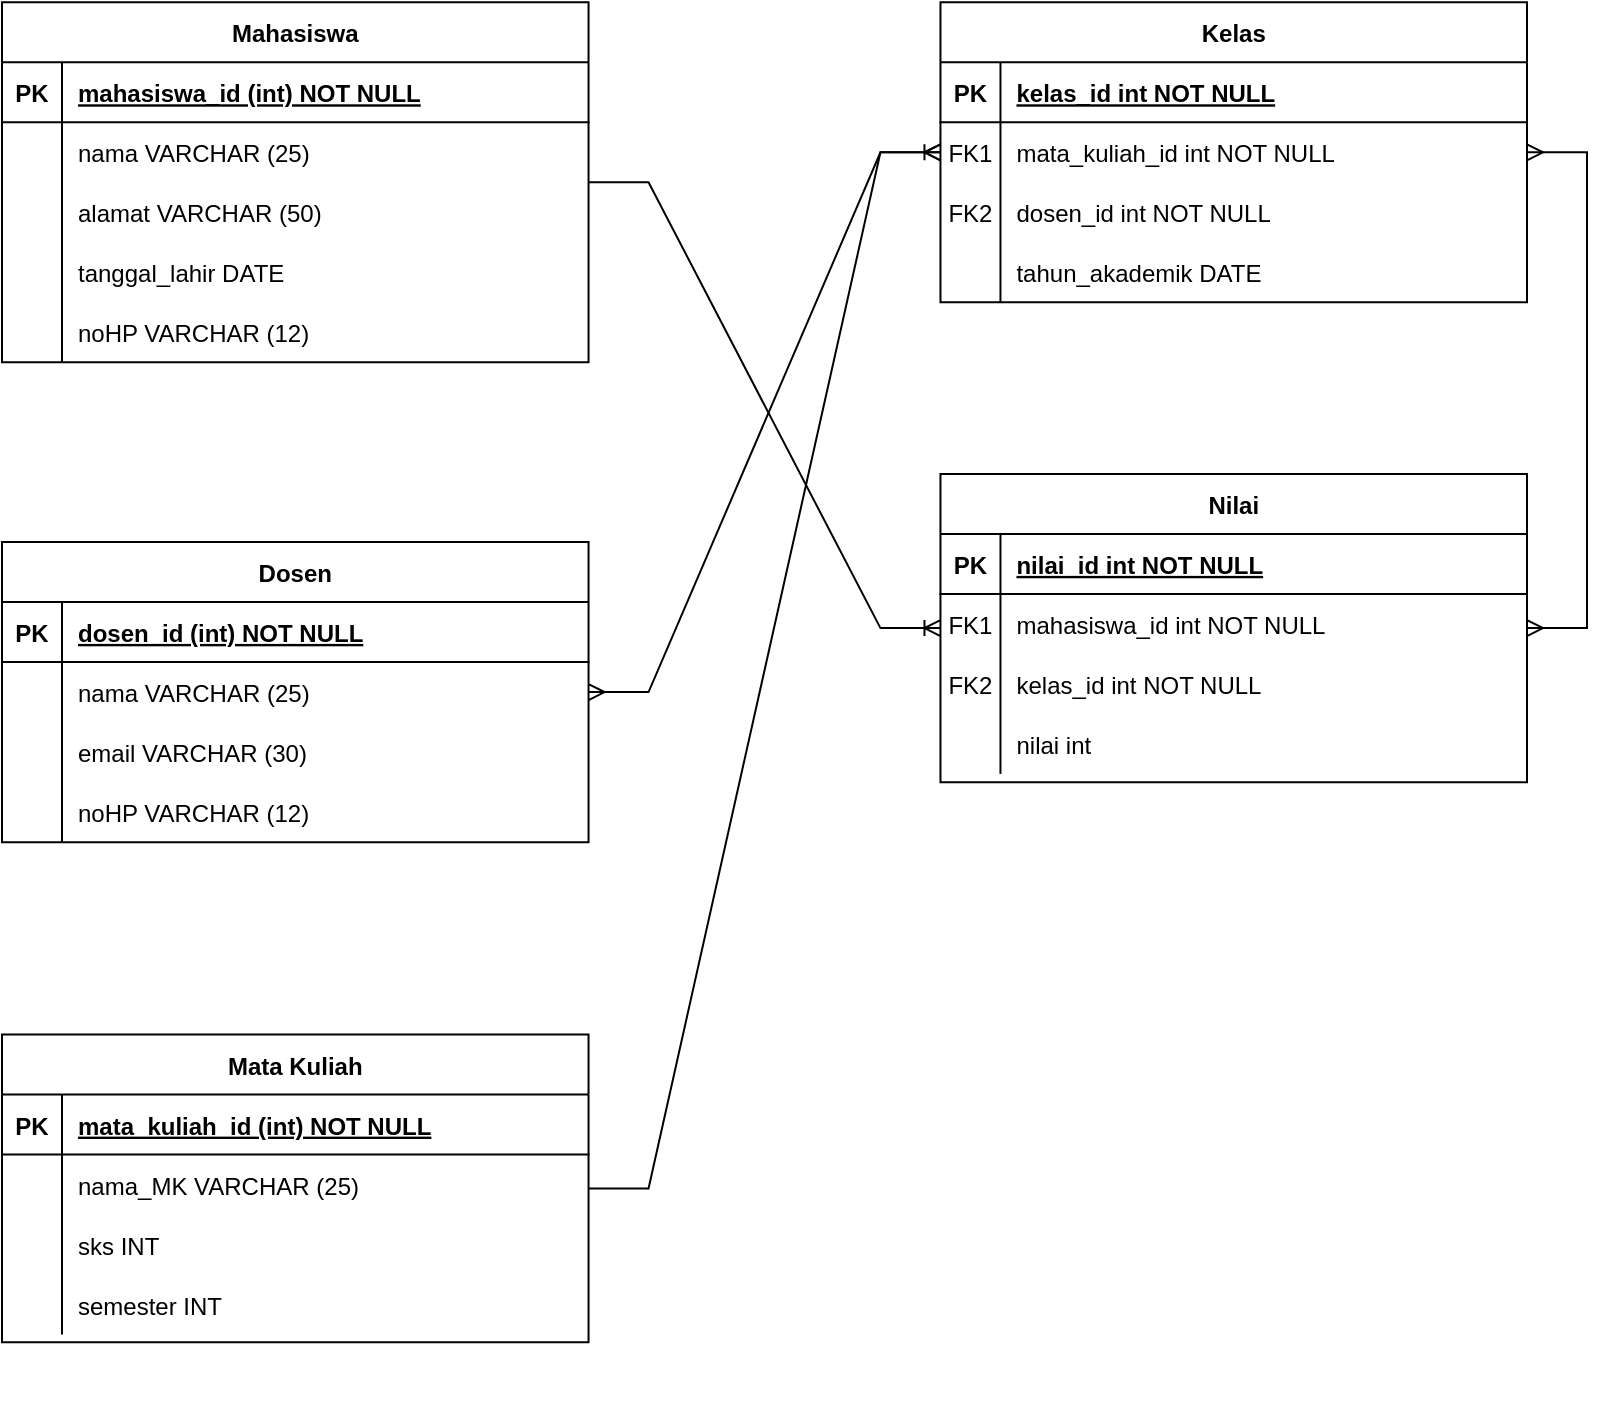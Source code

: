 <mxfile version="27.0.3">
  <diagram id="R2lEEEUBdFMjLlhIrx00" name="Page-1">
    <mxGraphModel dx="1303" dy="718" grid="1" gridSize="10" guides="1" tooltips="1" connect="1" arrows="1" fold="1" page="1" pageScale="1" pageWidth="850" pageHeight="1100" math="0" shadow="0" extFonts="Permanent Marker^https://fonts.googleapis.com/css?family=Permanent+Marker">
      <root>
        <mxCell id="0" />
        <mxCell id="1" parent="0" />
        <mxCell id="jT86jHlQjgebIUWQx6Aq-87" value="" style="group" vertex="1" connectable="0" parent="1">
          <mxGeometry x="40" y="39.15" width="762.5" height="703.85" as="geometry" />
        </mxCell>
        <mxCell id="C-vyLk0tnHw3VtMMgP7b-2" value="Kelas" style="shape=table;startSize=30;container=1;collapsible=1;childLayout=tableLayout;fixedRows=1;rowLines=0;fontStyle=1;align=center;resizeLast=1;" parent="jT86jHlQjgebIUWQx6Aq-87" vertex="1">
          <mxGeometry x="469.23" width="293.27" height="150" as="geometry" />
        </mxCell>
        <mxCell id="C-vyLk0tnHw3VtMMgP7b-3" value="" style="shape=partialRectangle;collapsible=0;dropTarget=0;pointerEvents=0;fillColor=none;points=[[0,0.5],[1,0.5]];portConstraint=eastwest;top=0;left=0;right=0;bottom=1;" parent="C-vyLk0tnHw3VtMMgP7b-2" vertex="1">
          <mxGeometry y="30" width="293.27" height="30" as="geometry" />
        </mxCell>
        <mxCell id="C-vyLk0tnHw3VtMMgP7b-4" value="PK" style="shape=partialRectangle;overflow=hidden;connectable=0;fillColor=none;top=0;left=0;bottom=0;right=0;fontStyle=1;" parent="C-vyLk0tnHw3VtMMgP7b-3" vertex="1">
          <mxGeometry width="30" height="30" as="geometry">
            <mxRectangle width="30" height="30" as="alternateBounds" />
          </mxGeometry>
        </mxCell>
        <mxCell id="C-vyLk0tnHw3VtMMgP7b-5" value="kelas_id int NOT NULL " style="shape=partialRectangle;overflow=hidden;connectable=0;fillColor=none;top=0;left=0;bottom=0;right=0;align=left;spacingLeft=6;fontStyle=5;" parent="C-vyLk0tnHw3VtMMgP7b-3" vertex="1">
          <mxGeometry x="30" width="263.27" height="30" as="geometry">
            <mxRectangle width="263.27" height="30" as="alternateBounds" />
          </mxGeometry>
        </mxCell>
        <mxCell id="C-vyLk0tnHw3VtMMgP7b-6" value="" style="shape=partialRectangle;collapsible=0;dropTarget=0;pointerEvents=0;fillColor=none;points=[[0,0.5],[1,0.5]];portConstraint=eastwest;top=0;left=0;right=0;bottom=0;" parent="C-vyLk0tnHw3VtMMgP7b-2" vertex="1">
          <mxGeometry y="60" width="293.27" height="30" as="geometry" />
        </mxCell>
        <mxCell id="C-vyLk0tnHw3VtMMgP7b-7" value="FK1" style="shape=partialRectangle;overflow=hidden;connectable=0;fillColor=none;top=0;left=0;bottom=0;right=0;" parent="C-vyLk0tnHw3VtMMgP7b-6" vertex="1">
          <mxGeometry width="30" height="30" as="geometry">
            <mxRectangle width="30" height="30" as="alternateBounds" />
          </mxGeometry>
        </mxCell>
        <mxCell id="C-vyLk0tnHw3VtMMgP7b-8" value="mata_kuliah_id int NOT NULL" style="shape=partialRectangle;overflow=hidden;connectable=0;fillColor=none;top=0;left=0;bottom=0;right=0;align=left;spacingLeft=6;" parent="C-vyLk0tnHw3VtMMgP7b-6" vertex="1">
          <mxGeometry x="30" width="263.27" height="30" as="geometry">
            <mxRectangle width="263.27" height="30" as="alternateBounds" />
          </mxGeometry>
        </mxCell>
        <mxCell id="C-vyLk0tnHw3VtMMgP7b-9" value="" style="shape=partialRectangle;collapsible=0;dropTarget=0;pointerEvents=0;fillColor=none;points=[[0,0.5],[1,0.5]];portConstraint=eastwest;top=0;left=0;right=0;bottom=0;" parent="C-vyLk0tnHw3VtMMgP7b-2" vertex="1">
          <mxGeometry y="90" width="293.27" height="30" as="geometry" />
        </mxCell>
        <mxCell id="C-vyLk0tnHw3VtMMgP7b-10" value="FK2" style="shape=partialRectangle;overflow=hidden;connectable=0;fillColor=none;top=0;left=0;bottom=0;right=0;" parent="C-vyLk0tnHw3VtMMgP7b-9" vertex="1">
          <mxGeometry width="30" height="30" as="geometry">
            <mxRectangle width="30" height="30" as="alternateBounds" />
          </mxGeometry>
        </mxCell>
        <mxCell id="C-vyLk0tnHw3VtMMgP7b-11" value="dosen_id int NOT NULL" style="shape=partialRectangle;overflow=hidden;connectable=0;fillColor=none;top=0;left=0;bottom=0;right=0;align=left;spacingLeft=6;" parent="C-vyLk0tnHw3VtMMgP7b-9" vertex="1">
          <mxGeometry x="30" width="263.27" height="30" as="geometry">
            <mxRectangle width="263.27" height="30" as="alternateBounds" />
          </mxGeometry>
        </mxCell>
        <mxCell id="jT86jHlQjgebIUWQx6Aq-54" value="" style="shape=partialRectangle;collapsible=0;dropTarget=0;pointerEvents=0;fillColor=none;points=[[0,0.5],[1,0.5]];portConstraint=eastwest;top=0;left=0;right=0;bottom=0;" vertex="1" parent="C-vyLk0tnHw3VtMMgP7b-2">
          <mxGeometry y="120" width="293.27" height="30" as="geometry" />
        </mxCell>
        <mxCell id="jT86jHlQjgebIUWQx6Aq-55" value="" style="shape=partialRectangle;overflow=hidden;connectable=0;fillColor=none;top=0;left=0;bottom=0;right=0;" vertex="1" parent="jT86jHlQjgebIUWQx6Aq-54">
          <mxGeometry width="30" height="30" as="geometry">
            <mxRectangle width="30" height="30" as="alternateBounds" />
          </mxGeometry>
        </mxCell>
        <mxCell id="jT86jHlQjgebIUWQx6Aq-56" value="tahun_akademik DATE" style="shape=partialRectangle;overflow=hidden;connectable=0;fillColor=none;top=0;left=0;bottom=0;right=0;align=left;spacingLeft=6;" vertex="1" parent="jT86jHlQjgebIUWQx6Aq-54">
          <mxGeometry x="30" width="263.27" height="30" as="geometry">
            <mxRectangle width="263.27" height="30" as="alternateBounds" />
          </mxGeometry>
        </mxCell>
        <mxCell id="C-vyLk0tnHw3VtMMgP7b-23" value="Mahasiswa" style="shape=table;startSize=30;container=1;collapsible=1;childLayout=tableLayout;fixedRows=1;rowLines=0;fontStyle=1;align=center;resizeLast=1;" parent="jT86jHlQjgebIUWQx6Aq-87" vertex="1">
          <mxGeometry width="293.27" height="180" as="geometry" />
        </mxCell>
        <mxCell id="C-vyLk0tnHw3VtMMgP7b-24" value="" style="shape=partialRectangle;collapsible=0;dropTarget=0;pointerEvents=0;fillColor=none;points=[[0,0.5],[1,0.5]];portConstraint=eastwest;top=0;left=0;right=0;bottom=1;" parent="C-vyLk0tnHw3VtMMgP7b-23" vertex="1">
          <mxGeometry y="30" width="293.27" height="30" as="geometry" />
        </mxCell>
        <mxCell id="C-vyLk0tnHw3VtMMgP7b-25" value="PK" style="shape=partialRectangle;overflow=hidden;connectable=0;fillColor=none;top=0;left=0;bottom=0;right=0;fontStyle=1;" parent="C-vyLk0tnHw3VtMMgP7b-24" vertex="1">
          <mxGeometry width="30" height="30" as="geometry">
            <mxRectangle width="30" height="30" as="alternateBounds" />
          </mxGeometry>
        </mxCell>
        <mxCell id="C-vyLk0tnHw3VtMMgP7b-26" value="mahasiswa_id (int) NOT NULL" style="shape=partialRectangle;overflow=hidden;connectable=0;fillColor=none;top=0;left=0;bottom=0;right=0;align=left;spacingLeft=6;fontStyle=5;" parent="C-vyLk0tnHw3VtMMgP7b-24" vertex="1">
          <mxGeometry x="30" width="263.27" height="30" as="geometry">
            <mxRectangle width="263.27" height="30" as="alternateBounds" />
          </mxGeometry>
        </mxCell>
        <mxCell id="C-vyLk0tnHw3VtMMgP7b-27" value="" style="shape=partialRectangle;collapsible=0;dropTarget=0;pointerEvents=0;fillColor=none;points=[[0,0.5],[1,0.5]];portConstraint=eastwest;top=0;left=0;right=0;bottom=0;" parent="C-vyLk0tnHw3VtMMgP7b-23" vertex="1">
          <mxGeometry y="60" width="293.27" height="30" as="geometry" />
        </mxCell>
        <mxCell id="C-vyLk0tnHw3VtMMgP7b-28" value="" style="shape=partialRectangle;overflow=hidden;connectable=0;fillColor=none;top=0;left=0;bottom=0;right=0;" parent="C-vyLk0tnHw3VtMMgP7b-27" vertex="1">
          <mxGeometry width="30" height="30" as="geometry">
            <mxRectangle width="30" height="30" as="alternateBounds" />
          </mxGeometry>
        </mxCell>
        <mxCell id="C-vyLk0tnHw3VtMMgP7b-29" value="nama VARCHAR (25) " style="shape=partialRectangle;overflow=hidden;connectable=0;fillColor=none;top=0;left=0;bottom=0;right=0;align=left;spacingLeft=6;" parent="C-vyLk0tnHw3VtMMgP7b-27" vertex="1">
          <mxGeometry x="30" width="263.27" height="30" as="geometry">
            <mxRectangle width="263.27" height="30" as="alternateBounds" />
          </mxGeometry>
        </mxCell>
        <mxCell id="jT86jHlQjgebIUWQx6Aq-33" value="" style="shape=partialRectangle;collapsible=0;dropTarget=0;pointerEvents=0;fillColor=none;points=[[0,0.5],[1,0.5]];portConstraint=eastwest;top=0;left=0;right=0;bottom=0;" vertex="1" parent="C-vyLk0tnHw3VtMMgP7b-23">
          <mxGeometry y="90" width="293.27" height="30" as="geometry" />
        </mxCell>
        <mxCell id="jT86jHlQjgebIUWQx6Aq-34" value="" style="shape=partialRectangle;overflow=hidden;connectable=0;fillColor=none;top=0;left=0;bottom=0;right=0;" vertex="1" parent="jT86jHlQjgebIUWQx6Aq-33">
          <mxGeometry width="30" height="30" as="geometry">
            <mxRectangle width="30" height="30" as="alternateBounds" />
          </mxGeometry>
        </mxCell>
        <mxCell id="jT86jHlQjgebIUWQx6Aq-35" value="alamat VARCHAR (50)" style="shape=partialRectangle;overflow=hidden;connectable=0;fillColor=none;top=0;left=0;bottom=0;right=0;align=left;spacingLeft=6;" vertex="1" parent="jT86jHlQjgebIUWQx6Aq-33">
          <mxGeometry x="30" width="263.27" height="30" as="geometry">
            <mxRectangle width="263.27" height="30" as="alternateBounds" />
          </mxGeometry>
        </mxCell>
        <mxCell id="jT86jHlQjgebIUWQx6Aq-36" value="" style="shape=partialRectangle;collapsible=0;dropTarget=0;pointerEvents=0;fillColor=none;points=[[0,0.5],[1,0.5]];portConstraint=eastwest;top=0;left=0;right=0;bottom=0;" vertex="1" parent="C-vyLk0tnHw3VtMMgP7b-23">
          <mxGeometry y="120" width="293.27" height="30" as="geometry" />
        </mxCell>
        <mxCell id="jT86jHlQjgebIUWQx6Aq-37" value="" style="shape=partialRectangle;overflow=hidden;connectable=0;fillColor=none;top=0;left=0;bottom=0;right=0;" vertex="1" parent="jT86jHlQjgebIUWQx6Aq-36">
          <mxGeometry width="30" height="30" as="geometry">
            <mxRectangle width="30" height="30" as="alternateBounds" />
          </mxGeometry>
        </mxCell>
        <mxCell id="jT86jHlQjgebIUWQx6Aq-38" value="tanggal_lahir DATE" style="shape=partialRectangle;overflow=hidden;connectable=0;fillColor=none;top=0;left=0;bottom=0;right=0;align=left;spacingLeft=6;" vertex="1" parent="jT86jHlQjgebIUWQx6Aq-36">
          <mxGeometry x="30" width="263.27" height="30" as="geometry">
            <mxRectangle width="263.27" height="30" as="alternateBounds" />
          </mxGeometry>
        </mxCell>
        <mxCell id="jT86jHlQjgebIUWQx6Aq-39" value="" style="shape=partialRectangle;collapsible=0;dropTarget=0;pointerEvents=0;fillColor=none;points=[[0,0.5],[1,0.5]];portConstraint=eastwest;top=0;left=0;right=0;bottom=0;" vertex="1" parent="C-vyLk0tnHw3VtMMgP7b-23">
          <mxGeometry y="150" width="293.27" height="30" as="geometry" />
        </mxCell>
        <mxCell id="jT86jHlQjgebIUWQx6Aq-40" value="" style="shape=partialRectangle;overflow=hidden;connectable=0;fillColor=none;top=0;left=0;bottom=0;right=0;" vertex="1" parent="jT86jHlQjgebIUWQx6Aq-39">
          <mxGeometry width="30" height="30" as="geometry">
            <mxRectangle width="30" height="30" as="alternateBounds" />
          </mxGeometry>
        </mxCell>
        <mxCell id="jT86jHlQjgebIUWQx6Aq-41" value="noHP VARCHAR (12)" style="shape=partialRectangle;overflow=hidden;connectable=0;fillColor=none;top=0;left=0;bottom=0;right=0;align=left;spacingLeft=6;" vertex="1" parent="jT86jHlQjgebIUWQx6Aq-39">
          <mxGeometry x="30" width="263.27" height="30" as="geometry">
            <mxRectangle width="263.27" height="30" as="alternateBounds" />
          </mxGeometry>
        </mxCell>
        <mxCell id="jT86jHlQjgebIUWQx6Aq-1" value="Dosen" style="shape=table;startSize=30;container=1;collapsible=1;childLayout=tableLayout;fixedRows=1;rowLines=0;fontStyle=1;align=center;resizeLast=1;" vertex="1" parent="jT86jHlQjgebIUWQx6Aq-87">
          <mxGeometry y="269.81" width="293.27" height="150.19" as="geometry" />
        </mxCell>
        <mxCell id="jT86jHlQjgebIUWQx6Aq-2" value="" style="shape=partialRectangle;collapsible=0;dropTarget=0;pointerEvents=0;fillColor=none;points=[[0,0.5],[1,0.5]];portConstraint=eastwest;top=0;left=0;right=0;bottom=1;" vertex="1" parent="jT86jHlQjgebIUWQx6Aq-1">
          <mxGeometry y="30" width="293.27" height="30" as="geometry" />
        </mxCell>
        <mxCell id="jT86jHlQjgebIUWQx6Aq-3" value="PK" style="shape=partialRectangle;overflow=hidden;connectable=0;fillColor=none;top=0;left=0;bottom=0;right=0;fontStyle=1;" vertex="1" parent="jT86jHlQjgebIUWQx6Aq-2">
          <mxGeometry width="30" height="30" as="geometry">
            <mxRectangle width="30" height="30" as="alternateBounds" />
          </mxGeometry>
        </mxCell>
        <mxCell id="jT86jHlQjgebIUWQx6Aq-4" value="dosen_id (int) NOT NULL" style="shape=partialRectangle;overflow=hidden;connectable=0;fillColor=none;top=0;left=0;bottom=0;right=0;align=left;spacingLeft=6;fontStyle=5;" vertex="1" parent="jT86jHlQjgebIUWQx6Aq-2">
          <mxGeometry x="30" width="263.27" height="30" as="geometry">
            <mxRectangle width="263.27" height="30" as="alternateBounds" />
          </mxGeometry>
        </mxCell>
        <mxCell id="jT86jHlQjgebIUWQx6Aq-5" value="" style="shape=partialRectangle;collapsible=0;dropTarget=0;pointerEvents=0;fillColor=none;points=[[0,0.5],[1,0.5]];portConstraint=eastwest;top=0;left=0;right=0;bottom=0;" vertex="1" parent="jT86jHlQjgebIUWQx6Aq-1">
          <mxGeometry y="60" width="293.27" height="30" as="geometry" />
        </mxCell>
        <mxCell id="jT86jHlQjgebIUWQx6Aq-6" value="" style="shape=partialRectangle;overflow=hidden;connectable=0;fillColor=none;top=0;left=0;bottom=0;right=0;" vertex="1" parent="jT86jHlQjgebIUWQx6Aq-5">
          <mxGeometry width="30" height="30" as="geometry">
            <mxRectangle width="30" height="30" as="alternateBounds" />
          </mxGeometry>
        </mxCell>
        <mxCell id="jT86jHlQjgebIUWQx6Aq-7" value="nama VARCHAR (25) " style="shape=partialRectangle;overflow=hidden;connectable=0;fillColor=none;top=0;left=0;bottom=0;right=0;align=left;spacingLeft=6;" vertex="1" parent="jT86jHlQjgebIUWQx6Aq-5">
          <mxGeometry x="30" width="263.27" height="30" as="geometry">
            <mxRectangle width="263.27" height="30" as="alternateBounds" />
          </mxGeometry>
        </mxCell>
        <mxCell id="jT86jHlQjgebIUWQx6Aq-42" value="" style="shape=partialRectangle;collapsible=0;dropTarget=0;pointerEvents=0;fillColor=none;points=[[0,0.5],[1,0.5]];portConstraint=eastwest;top=0;left=0;right=0;bottom=0;" vertex="1" parent="jT86jHlQjgebIUWQx6Aq-1">
          <mxGeometry y="90" width="293.27" height="30" as="geometry" />
        </mxCell>
        <mxCell id="jT86jHlQjgebIUWQx6Aq-43" value="" style="shape=partialRectangle;overflow=hidden;connectable=0;fillColor=none;top=0;left=0;bottom=0;right=0;" vertex="1" parent="jT86jHlQjgebIUWQx6Aq-42">
          <mxGeometry width="30" height="30" as="geometry">
            <mxRectangle width="30" height="30" as="alternateBounds" />
          </mxGeometry>
        </mxCell>
        <mxCell id="jT86jHlQjgebIUWQx6Aq-44" value="email VARCHAR (30) " style="shape=partialRectangle;overflow=hidden;connectable=0;fillColor=none;top=0;left=0;bottom=0;right=0;align=left;spacingLeft=6;" vertex="1" parent="jT86jHlQjgebIUWQx6Aq-42">
          <mxGeometry x="30" width="263.27" height="30" as="geometry">
            <mxRectangle width="263.27" height="30" as="alternateBounds" />
          </mxGeometry>
        </mxCell>
        <mxCell id="jT86jHlQjgebIUWQx6Aq-45" value="" style="shape=partialRectangle;collapsible=0;dropTarget=0;pointerEvents=0;fillColor=none;points=[[0,0.5],[1,0.5]];portConstraint=eastwest;top=0;left=0;right=0;bottom=0;" vertex="1" parent="jT86jHlQjgebIUWQx6Aq-1">
          <mxGeometry y="120" width="293.27" height="30" as="geometry" />
        </mxCell>
        <mxCell id="jT86jHlQjgebIUWQx6Aq-46" value="" style="shape=partialRectangle;overflow=hidden;connectable=0;fillColor=none;top=0;left=0;bottom=0;right=0;" vertex="1" parent="jT86jHlQjgebIUWQx6Aq-45">
          <mxGeometry width="30" height="30" as="geometry">
            <mxRectangle width="30" height="30" as="alternateBounds" />
          </mxGeometry>
        </mxCell>
        <mxCell id="jT86jHlQjgebIUWQx6Aq-47" value="noHP VARCHAR (12) " style="shape=partialRectangle;overflow=hidden;connectable=0;fillColor=none;top=0;left=0;bottom=0;right=0;align=left;spacingLeft=6;" vertex="1" parent="jT86jHlQjgebIUWQx6Aq-45">
          <mxGeometry x="30" width="263.27" height="30" as="geometry">
            <mxRectangle width="263.27" height="30" as="alternateBounds" />
          </mxGeometry>
        </mxCell>
        <mxCell id="jT86jHlQjgebIUWQx6Aq-8" value="Mata Kuliah" style="shape=table;startSize=30;container=1;collapsible=1;childLayout=tableLayout;fixedRows=1;rowLines=0;fontStyle=1;align=center;resizeLast=1;" vertex="1" parent="jT86jHlQjgebIUWQx6Aq-87">
          <mxGeometry y="516.16" width="293.27" height="153.84" as="geometry" />
        </mxCell>
        <mxCell id="jT86jHlQjgebIUWQx6Aq-9" value="" style="shape=partialRectangle;collapsible=0;dropTarget=0;pointerEvents=0;fillColor=none;points=[[0,0.5],[1,0.5]];portConstraint=eastwest;top=0;left=0;right=0;bottom=1;" vertex="1" parent="jT86jHlQjgebIUWQx6Aq-8">
          <mxGeometry y="30" width="293.27" height="30" as="geometry" />
        </mxCell>
        <mxCell id="jT86jHlQjgebIUWQx6Aq-10" value="PK" style="shape=partialRectangle;overflow=hidden;connectable=0;fillColor=none;top=0;left=0;bottom=0;right=0;fontStyle=1;" vertex="1" parent="jT86jHlQjgebIUWQx6Aq-9">
          <mxGeometry width="30" height="30" as="geometry">
            <mxRectangle width="30" height="30" as="alternateBounds" />
          </mxGeometry>
        </mxCell>
        <mxCell id="jT86jHlQjgebIUWQx6Aq-11" value="mata_kuliah_id (int) NOT NULL" style="shape=partialRectangle;overflow=hidden;connectable=0;fillColor=none;top=0;left=0;bottom=0;right=0;align=left;spacingLeft=6;fontStyle=5;" vertex="1" parent="jT86jHlQjgebIUWQx6Aq-9">
          <mxGeometry x="30" width="263.27" height="30" as="geometry">
            <mxRectangle width="263.27" height="30" as="alternateBounds" />
          </mxGeometry>
        </mxCell>
        <mxCell id="jT86jHlQjgebIUWQx6Aq-12" value="" style="shape=partialRectangle;collapsible=0;dropTarget=0;pointerEvents=0;fillColor=none;points=[[0,0.5],[1,0.5]];portConstraint=eastwest;top=0;left=0;right=0;bottom=0;" vertex="1" parent="jT86jHlQjgebIUWQx6Aq-8">
          <mxGeometry y="60" width="293.27" height="30" as="geometry" />
        </mxCell>
        <mxCell id="jT86jHlQjgebIUWQx6Aq-13" value="" style="shape=partialRectangle;overflow=hidden;connectable=0;fillColor=none;top=0;left=0;bottom=0;right=0;" vertex="1" parent="jT86jHlQjgebIUWQx6Aq-12">
          <mxGeometry width="30" height="30" as="geometry">
            <mxRectangle width="30" height="30" as="alternateBounds" />
          </mxGeometry>
        </mxCell>
        <mxCell id="jT86jHlQjgebIUWQx6Aq-14" value="nama_MK VARCHAR (25) " style="shape=partialRectangle;overflow=hidden;connectable=0;fillColor=none;top=0;left=0;bottom=0;right=0;align=left;spacingLeft=6;" vertex="1" parent="jT86jHlQjgebIUWQx6Aq-12">
          <mxGeometry x="30" width="263.27" height="30" as="geometry">
            <mxRectangle width="263.27" height="30" as="alternateBounds" />
          </mxGeometry>
        </mxCell>
        <mxCell id="jT86jHlQjgebIUWQx6Aq-48" value="" style="shape=partialRectangle;collapsible=0;dropTarget=0;pointerEvents=0;fillColor=none;points=[[0,0.5],[1,0.5]];portConstraint=eastwest;top=0;left=0;right=0;bottom=0;" vertex="1" parent="jT86jHlQjgebIUWQx6Aq-8">
          <mxGeometry y="90" width="293.27" height="30" as="geometry" />
        </mxCell>
        <mxCell id="jT86jHlQjgebIUWQx6Aq-49" value="" style="shape=partialRectangle;overflow=hidden;connectable=0;fillColor=none;top=0;left=0;bottom=0;right=0;" vertex="1" parent="jT86jHlQjgebIUWQx6Aq-48">
          <mxGeometry width="30" height="30" as="geometry">
            <mxRectangle width="30" height="30" as="alternateBounds" />
          </mxGeometry>
        </mxCell>
        <mxCell id="jT86jHlQjgebIUWQx6Aq-50" value="sks INT" style="shape=partialRectangle;overflow=hidden;connectable=0;fillColor=none;top=0;left=0;bottom=0;right=0;align=left;spacingLeft=6;" vertex="1" parent="jT86jHlQjgebIUWQx6Aq-48">
          <mxGeometry x="30" width="263.27" height="30" as="geometry">
            <mxRectangle width="263.27" height="30" as="alternateBounds" />
          </mxGeometry>
        </mxCell>
        <mxCell id="jT86jHlQjgebIUWQx6Aq-51" value="" style="shape=partialRectangle;collapsible=0;dropTarget=0;pointerEvents=0;fillColor=none;points=[[0,0.5],[1,0.5]];portConstraint=eastwest;top=0;left=0;right=0;bottom=0;" vertex="1" parent="jT86jHlQjgebIUWQx6Aq-8">
          <mxGeometry y="120" width="293.27" height="30" as="geometry" />
        </mxCell>
        <mxCell id="jT86jHlQjgebIUWQx6Aq-52" value="" style="shape=partialRectangle;overflow=hidden;connectable=0;fillColor=none;top=0;left=0;bottom=0;right=0;" vertex="1" parent="jT86jHlQjgebIUWQx6Aq-51">
          <mxGeometry width="30" height="30" as="geometry">
            <mxRectangle width="30" height="30" as="alternateBounds" />
          </mxGeometry>
        </mxCell>
        <mxCell id="jT86jHlQjgebIUWQx6Aq-53" value="semester INT" style="shape=partialRectangle;overflow=hidden;connectable=0;fillColor=none;top=0;left=0;bottom=0;right=0;align=left;spacingLeft=6;" vertex="1" parent="jT86jHlQjgebIUWQx6Aq-51">
          <mxGeometry x="30" width="263.27" height="30" as="geometry">
            <mxRectangle width="263.27" height="30" as="alternateBounds" />
          </mxGeometry>
        </mxCell>
        <mxCell id="jT86jHlQjgebIUWQx6Aq-15" value="Nilai" style="shape=table;startSize=30;container=1;collapsible=1;childLayout=tableLayout;fixedRows=1;rowLines=0;fontStyle=1;align=center;resizeLast=1;" vertex="1" parent="jT86jHlQjgebIUWQx6Aq-87">
          <mxGeometry x="469.23" y="235.79" width="293.27" height="154.21" as="geometry" />
        </mxCell>
        <mxCell id="jT86jHlQjgebIUWQx6Aq-16" value="" style="shape=partialRectangle;collapsible=0;dropTarget=0;pointerEvents=0;fillColor=none;points=[[0,0.5],[1,0.5]];portConstraint=eastwest;top=0;left=0;right=0;bottom=1;" vertex="1" parent="jT86jHlQjgebIUWQx6Aq-15">
          <mxGeometry y="30" width="293.27" height="30" as="geometry" />
        </mxCell>
        <mxCell id="jT86jHlQjgebIUWQx6Aq-17" value="PK" style="shape=partialRectangle;overflow=hidden;connectable=0;fillColor=none;top=0;left=0;bottom=0;right=0;fontStyle=1;" vertex="1" parent="jT86jHlQjgebIUWQx6Aq-16">
          <mxGeometry width="30" height="30" as="geometry">
            <mxRectangle width="30" height="30" as="alternateBounds" />
          </mxGeometry>
        </mxCell>
        <mxCell id="jT86jHlQjgebIUWQx6Aq-18" value="nilai_id int NOT NULL " style="shape=partialRectangle;overflow=hidden;connectable=0;fillColor=none;top=0;left=0;bottom=0;right=0;align=left;spacingLeft=6;fontStyle=5;" vertex="1" parent="jT86jHlQjgebIUWQx6Aq-16">
          <mxGeometry x="30" width="263.27" height="30" as="geometry">
            <mxRectangle width="263.27" height="30" as="alternateBounds" />
          </mxGeometry>
        </mxCell>
        <mxCell id="jT86jHlQjgebIUWQx6Aq-19" value="" style="shape=partialRectangle;collapsible=0;dropTarget=0;pointerEvents=0;fillColor=none;points=[[0,0.5],[1,0.5]];portConstraint=eastwest;top=0;left=0;right=0;bottom=0;" vertex="1" parent="jT86jHlQjgebIUWQx6Aq-15">
          <mxGeometry y="60" width="293.27" height="30" as="geometry" />
        </mxCell>
        <mxCell id="jT86jHlQjgebIUWQx6Aq-20" value="FK1" style="shape=partialRectangle;overflow=hidden;connectable=0;fillColor=none;top=0;left=0;bottom=0;right=0;" vertex="1" parent="jT86jHlQjgebIUWQx6Aq-19">
          <mxGeometry width="30" height="30" as="geometry">
            <mxRectangle width="30" height="30" as="alternateBounds" />
          </mxGeometry>
        </mxCell>
        <mxCell id="jT86jHlQjgebIUWQx6Aq-21" value="mahasiswa_id int NOT NULL" style="shape=partialRectangle;overflow=hidden;connectable=0;fillColor=none;top=0;left=0;bottom=0;right=0;align=left;spacingLeft=6;" vertex="1" parent="jT86jHlQjgebIUWQx6Aq-19">
          <mxGeometry x="30" width="263.27" height="30" as="geometry">
            <mxRectangle width="263.27" height="30" as="alternateBounds" />
          </mxGeometry>
        </mxCell>
        <mxCell id="jT86jHlQjgebIUWQx6Aq-22" value="" style="shape=partialRectangle;collapsible=0;dropTarget=0;pointerEvents=0;fillColor=none;points=[[0,0.5],[1,0.5]];portConstraint=eastwest;top=0;left=0;right=0;bottom=0;" vertex="1" parent="jT86jHlQjgebIUWQx6Aq-15">
          <mxGeometry y="90" width="293.27" height="30" as="geometry" />
        </mxCell>
        <mxCell id="jT86jHlQjgebIUWQx6Aq-23" value="FK2" style="shape=partialRectangle;overflow=hidden;connectable=0;fillColor=none;top=0;left=0;bottom=0;right=0;" vertex="1" parent="jT86jHlQjgebIUWQx6Aq-22">
          <mxGeometry width="30" height="30" as="geometry">
            <mxRectangle width="30" height="30" as="alternateBounds" />
          </mxGeometry>
        </mxCell>
        <mxCell id="jT86jHlQjgebIUWQx6Aq-24" value="kelas_id int NOT NULL" style="shape=partialRectangle;overflow=hidden;connectable=0;fillColor=none;top=0;left=0;bottom=0;right=0;align=left;spacingLeft=6;" vertex="1" parent="jT86jHlQjgebIUWQx6Aq-22">
          <mxGeometry x="30" width="263.27" height="30" as="geometry">
            <mxRectangle width="263.27" height="30" as="alternateBounds" />
          </mxGeometry>
        </mxCell>
        <mxCell id="jT86jHlQjgebIUWQx6Aq-80" value="" style="shape=partialRectangle;collapsible=0;dropTarget=0;pointerEvents=0;fillColor=none;points=[[0,0.5],[1,0.5]];portConstraint=eastwest;top=0;left=0;right=0;bottom=0;" vertex="1" parent="jT86jHlQjgebIUWQx6Aq-15">
          <mxGeometry y="120" width="293.27" height="30" as="geometry" />
        </mxCell>
        <mxCell id="jT86jHlQjgebIUWQx6Aq-81" value="" style="shape=partialRectangle;overflow=hidden;connectable=0;fillColor=none;top=0;left=0;bottom=0;right=0;" vertex="1" parent="jT86jHlQjgebIUWQx6Aq-80">
          <mxGeometry width="30" height="30" as="geometry">
            <mxRectangle width="30" height="30" as="alternateBounds" />
          </mxGeometry>
        </mxCell>
        <mxCell id="jT86jHlQjgebIUWQx6Aq-82" value="nilai int" style="shape=partialRectangle;overflow=hidden;connectable=0;fillColor=none;top=0;left=0;bottom=0;right=0;align=left;spacingLeft=6;" vertex="1" parent="jT86jHlQjgebIUWQx6Aq-80">
          <mxGeometry x="30" width="263.27" height="30" as="geometry">
            <mxRectangle width="263.27" height="30" as="alternateBounds" />
          </mxGeometry>
        </mxCell>
        <mxCell id="jT86jHlQjgebIUWQx6Aq-83" value="" style="edgeStyle=entityRelationEdgeStyle;fontSize=12;html=1;endArrow=ERoneToMany;rounded=0;" edge="1" parent="jT86jHlQjgebIUWQx6Aq-87" source="C-vyLk0tnHw3VtMMgP7b-23" target="jT86jHlQjgebIUWQx6Aq-15">
          <mxGeometry width="100" height="100" relative="1" as="geometry">
            <mxPoint x="293.269" y="24.635" as="sourcePoint" />
            <mxPoint x="621.731" y="293.271" as="targetPoint" />
          </mxGeometry>
        </mxCell>
        <mxCell id="jT86jHlQjgebIUWQx6Aq-84" value="" style="edgeStyle=entityRelationEdgeStyle;fontSize=12;html=1;endArrow=ERmany;startArrow=ERmany;rounded=0;" edge="1" parent="jT86jHlQjgebIUWQx6Aq-87" source="jT86jHlQjgebIUWQx6Aq-15" target="C-vyLk0tnHw3VtMMgP7b-2">
          <mxGeometry width="100" height="100" relative="1" as="geometry">
            <mxPoint x="480.962" y="328.463" as="sourcePoint" />
            <mxPoint x="598.269" y="211.155" as="targetPoint" />
          </mxGeometry>
        </mxCell>
        <mxCell id="jT86jHlQjgebIUWQx6Aq-85" value="" style="edgeStyle=entityRelationEdgeStyle;fontSize=12;html=1;endArrow=ERmany;startArrow=ERmany;rounded=0;" edge="1" parent="jT86jHlQjgebIUWQx6Aq-87" source="jT86jHlQjgebIUWQx6Aq-1" target="C-vyLk0tnHw3VtMMgP7b-2">
          <mxGeometry width="100" height="100" relative="1" as="geometry">
            <mxPoint x="480.962" y="340.194" as="sourcePoint" />
            <mxPoint x="598.269" y="222.886" as="targetPoint" />
          </mxGeometry>
        </mxCell>
        <mxCell id="jT86jHlQjgebIUWQx6Aq-86" value="" style="edgeStyle=entityRelationEdgeStyle;fontSize=12;html=1;endArrow=ERoneToMany;rounded=0;" edge="1" parent="jT86jHlQjgebIUWQx6Aq-87" source="jT86jHlQjgebIUWQx6Aq-8" target="C-vyLk0tnHw3VtMMgP7b-2">
          <mxGeometry width="100" height="100" relative="1" as="geometry">
            <mxPoint x="445.769" y="480.964" as="sourcePoint" />
            <mxPoint x="563.077" y="363.656" as="targetPoint" />
          </mxGeometry>
        </mxCell>
      </root>
    </mxGraphModel>
  </diagram>
</mxfile>
